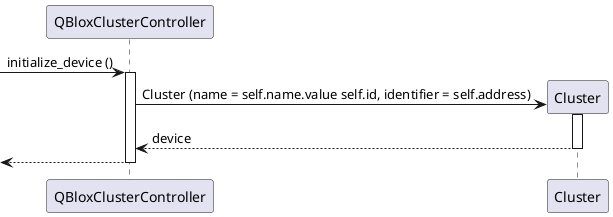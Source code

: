 @startuml

participant QBloxClusterController as qblox
participant Cluster as dev

[-> qblox ++: initialize_device ()
qblox -> dev **: Cluster (name = self.name.value self.id, identifier = self.address)
activate dev
return device
return

@enduml
